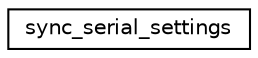 digraph G
{
  edge [fontname="Helvetica",fontsize="10",labelfontname="Helvetica",labelfontsize="10"];
  node [fontname="Helvetica",fontsize="10",shape=record];
  rankdir="LR";
  Node1 [label="sync_serial_settings",height=0.2,width=0.4,color="black", fillcolor="white", style="filled",URL="$structsync__serial__settings.html"];
}
